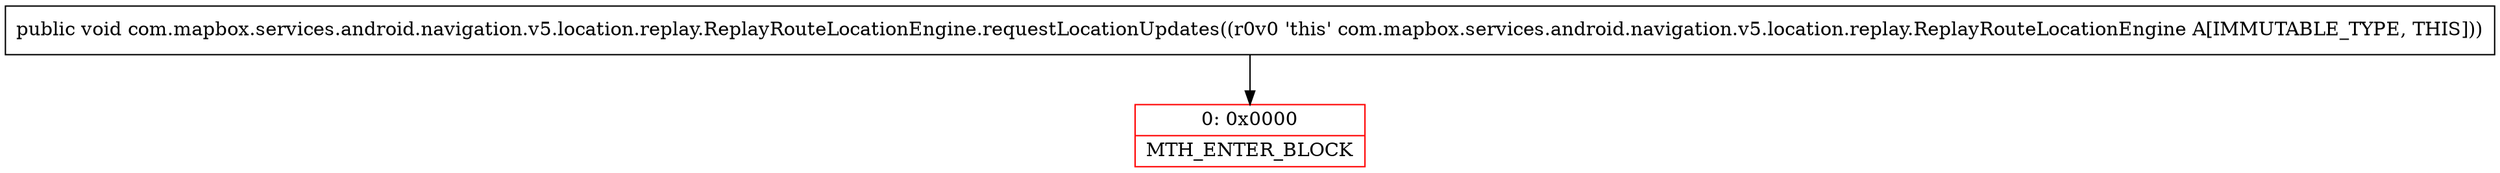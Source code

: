 digraph "CFG forcom.mapbox.services.android.navigation.v5.location.replay.ReplayRouteLocationEngine.requestLocationUpdates()V" {
subgraph cluster_Region_1418743220 {
label = "R(0)";
node [shape=record,color=blue];
}
Node_0 [shape=record,color=red,label="{0\:\ 0x0000|MTH_ENTER_BLOCK\l}"];
MethodNode[shape=record,label="{public void com.mapbox.services.android.navigation.v5.location.replay.ReplayRouteLocationEngine.requestLocationUpdates((r0v0 'this' com.mapbox.services.android.navigation.v5.location.replay.ReplayRouteLocationEngine A[IMMUTABLE_TYPE, THIS])) }"];
MethodNode -> Node_0;
}

